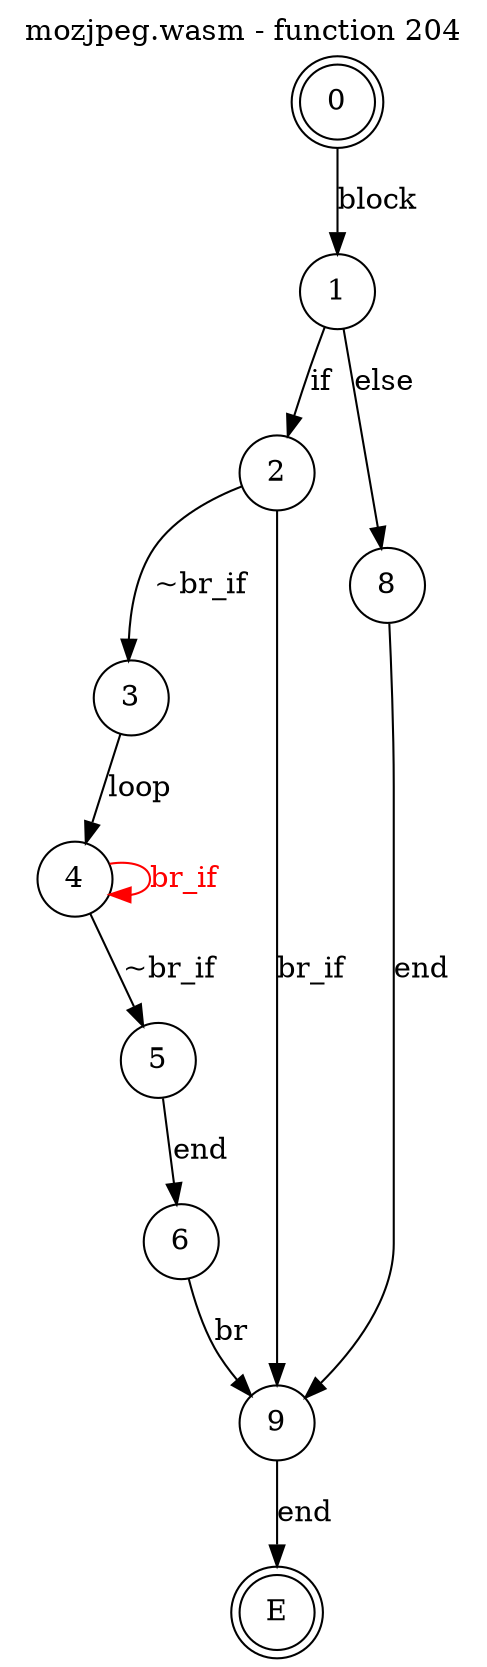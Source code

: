 digraph finite_state_machine {
    label = "mozjpeg.wasm - function 204"
    labelloc =  t
    labelfontsize = 16
    labelfontcolor = black
    labelfontname = "Helvetica"
    node [shape = doublecircle]; 0 E ;
    node [shape = circle];
    0 -> 1[label="block"];
    1 -> 2[label="if"];
    1 -> 8[label="else"];
    2 -> 3[label="~br_if"];
    2 -> 9[label="br_if"];
    3 -> 4[label="loop"];
    4 -> 5[label="~br_if"];
    4 -> 4[color="red" fontcolor="red" label="br_if"];
    5 -> 6[label="end"];
    6 -> 9[label="br"];
    8 -> 9[label="end"];
    9 -> E[label="end"];
}
